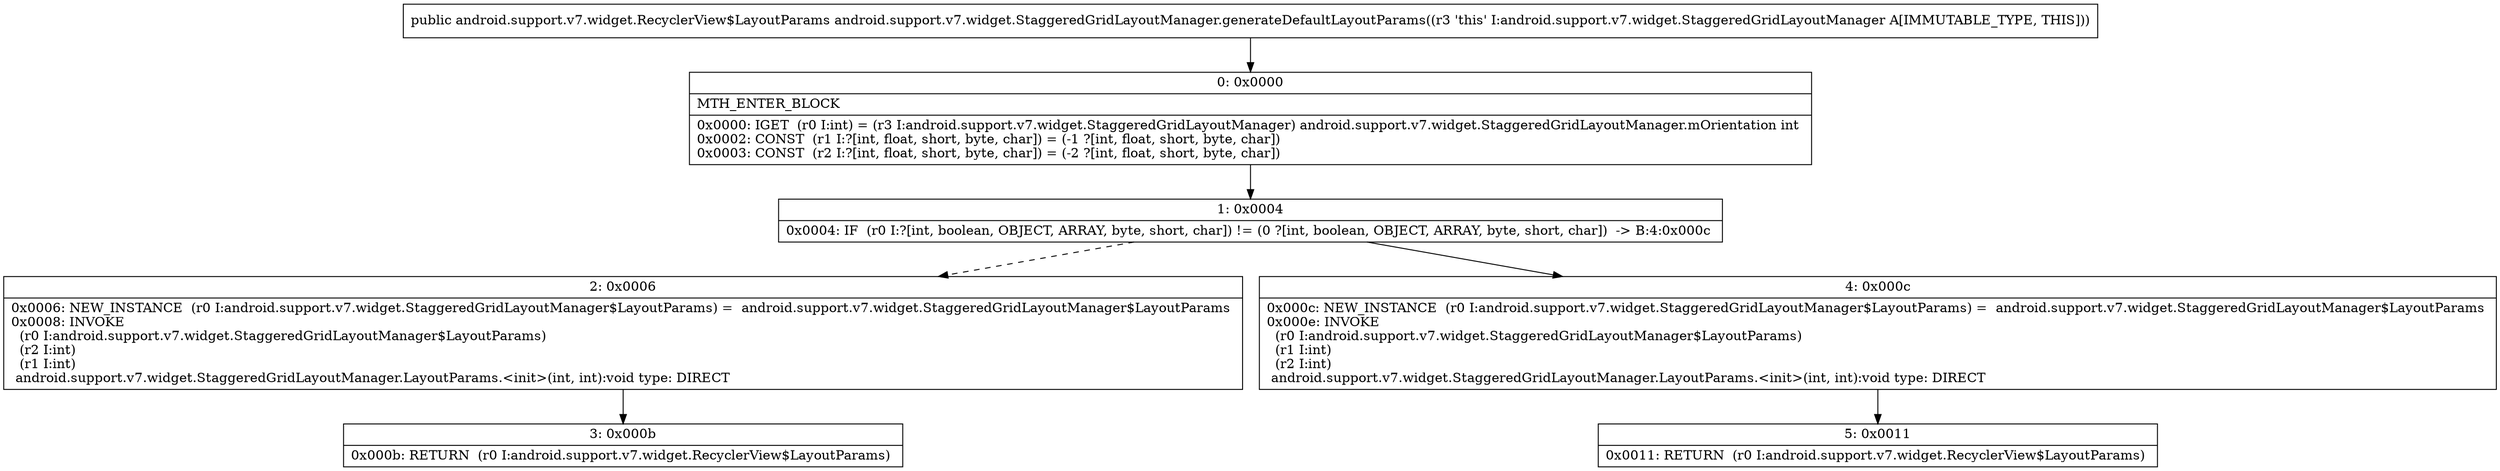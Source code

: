 digraph "CFG forandroid.support.v7.widget.StaggeredGridLayoutManager.generateDefaultLayoutParams()Landroid\/support\/v7\/widget\/RecyclerView$LayoutParams;" {
Node_0 [shape=record,label="{0\:\ 0x0000|MTH_ENTER_BLOCK\l|0x0000: IGET  (r0 I:int) = (r3 I:android.support.v7.widget.StaggeredGridLayoutManager) android.support.v7.widget.StaggeredGridLayoutManager.mOrientation int \l0x0002: CONST  (r1 I:?[int, float, short, byte, char]) = (\-1 ?[int, float, short, byte, char]) \l0x0003: CONST  (r2 I:?[int, float, short, byte, char]) = (\-2 ?[int, float, short, byte, char]) \l}"];
Node_1 [shape=record,label="{1\:\ 0x0004|0x0004: IF  (r0 I:?[int, boolean, OBJECT, ARRAY, byte, short, char]) != (0 ?[int, boolean, OBJECT, ARRAY, byte, short, char])  \-\> B:4:0x000c \l}"];
Node_2 [shape=record,label="{2\:\ 0x0006|0x0006: NEW_INSTANCE  (r0 I:android.support.v7.widget.StaggeredGridLayoutManager$LayoutParams) =  android.support.v7.widget.StaggeredGridLayoutManager$LayoutParams \l0x0008: INVOKE  \l  (r0 I:android.support.v7.widget.StaggeredGridLayoutManager$LayoutParams)\l  (r2 I:int)\l  (r1 I:int)\l android.support.v7.widget.StaggeredGridLayoutManager.LayoutParams.\<init\>(int, int):void type: DIRECT \l}"];
Node_3 [shape=record,label="{3\:\ 0x000b|0x000b: RETURN  (r0 I:android.support.v7.widget.RecyclerView$LayoutParams) \l}"];
Node_4 [shape=record,label="{4\:\ 0x000c|0x000c: NEW_INSTANCE  (r0 I:android.support.v7.widget.StaggeredGridLayoutManager$LayoutParams) =  android.support.v7.widget.StaggeredGridLayoutManager$LayoutParams \l0x000e: INVOKE  \l  (r0 I:android.support.v7.widget.StaggeredGridLayoutManager$LayoutParams)\l  (r1 I:int)\l  (r2 I:int)\l android.support.v7.widget.StaggeredGridLayoutManager.LayoutParams.\<init\>(int, int):void type: DIRECT \l}"];
Node_5 [shape=record,label="{5\:\ 0x0011|0x0011: RETURN  (r0 I:android.support.v7.widget.RecyclerView$LayoutParams) \l}"];
MethodNode[shape=record,label="{public android.support.v7.widget.RecyclerView$LayoutParams android.support.v7.widget.StaggeredGridLayoutManager.generateDefaultLayoutParams((r3 'this' I:android.support.v7.widget.StaggeredGridLayoutManager A[IMMUTABLE_TYPE, THIS])) }"];
MethodNode -> Node_0;
Node_0 -> Node_1;
Node_1 -> Node_2[style=dashed];
Node_1 -> Node_4;
Node_2 -> Node_3;
Node_4 -> Node_5;
}

